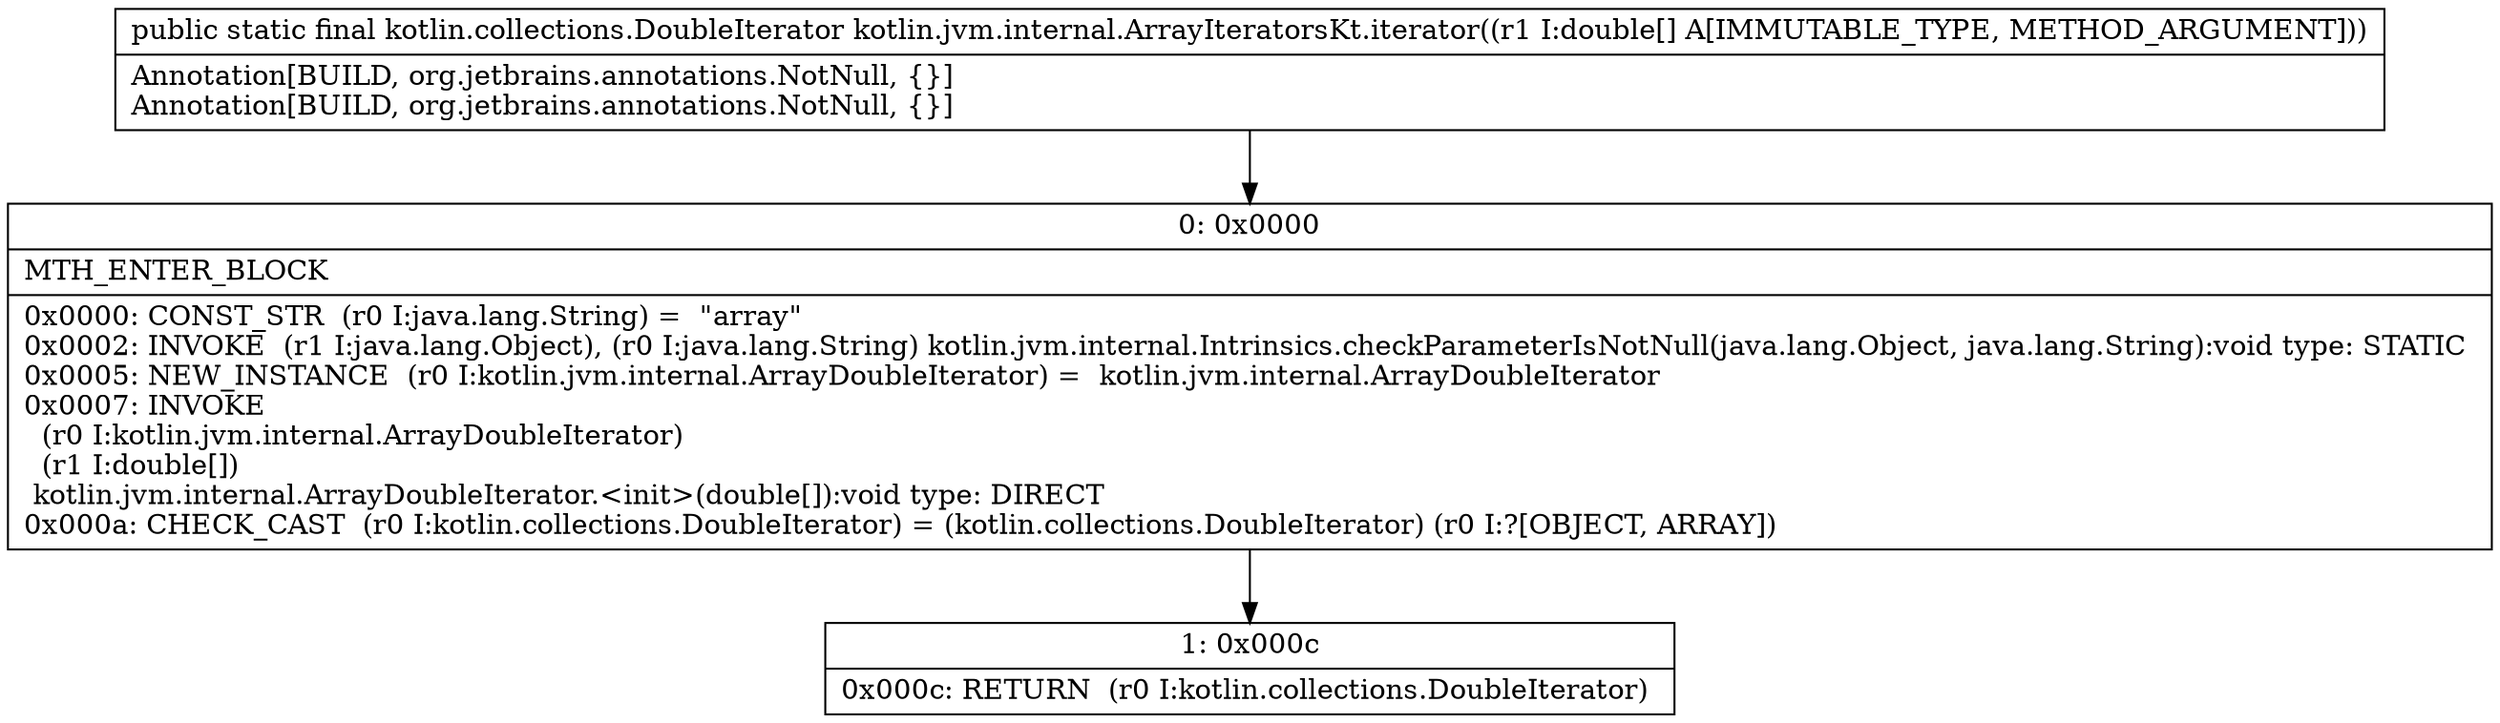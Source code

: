 digraph "CFG forkotlin.jvm.internal.ArrayIteratorsKt.iterator([D)Lkotlin\/collections\/DoubleIterator;" {
Node_0 [shape=record,label="{0\:\ 0x0000|MTH_ENTER_BLOCK\l|0x0000: CONST_STR  (r0 I:java.lang.String) =  \"array\" \l0x0002: INVOKE  (r1 I:java.lang.Object), (r0 I:java.lang.String) kotlin.jvm.internal.Intrinsics.checkParameterIsNotNull(java.lang.Object, java.lang.String):void type: STATIC \l0x0005: NEW_INSTANCE  (r0 I:kotlin.jvm.internal.ArrayDoubleIterator) =  kotlin.jvm.internal.ArrayDoubleIterator \l0x0007: INVOKE  \l  (r0 I:kotlin.jvm.internal.ArrayDoubleIterator)\l  (r1 I:double[])\l kotlin.jvm.internal.ArrayDoubleIterator.\<init\>(double[]):void type: DIRECT \l0x000a: CHECK_CAST  (r0 I:kotlin.collections.DoubleIterator) = (kotlin.collections.DoubleIterator) (r0 I:?[OBJECT, ARRAY]) \l}"];
Node_1 [shape=record,label="{1\:\ 0x000c|0x000c: RETURN  (r0 I:kotlin.collections.DoubleIterator) \l}"];
MethodNode[shape=record,label="{public static final kotlin.collections.DoubleIterator kotlin.jvm.internal.ArrayIteratorsKt.iterator((r1 I:double[] A[IMMUTABLE_TYPE, METHOD_ARGUMENT]))  | Annotation[BUILD, org.jetbrains.annotations.NotNull, \{\}]\lAnnotation[BUILD, org.jetbrains.annotations.NotNull, \{\}]\l}"];
MethodNode -> Node_0;
Node_0 -> Node_1;
}

